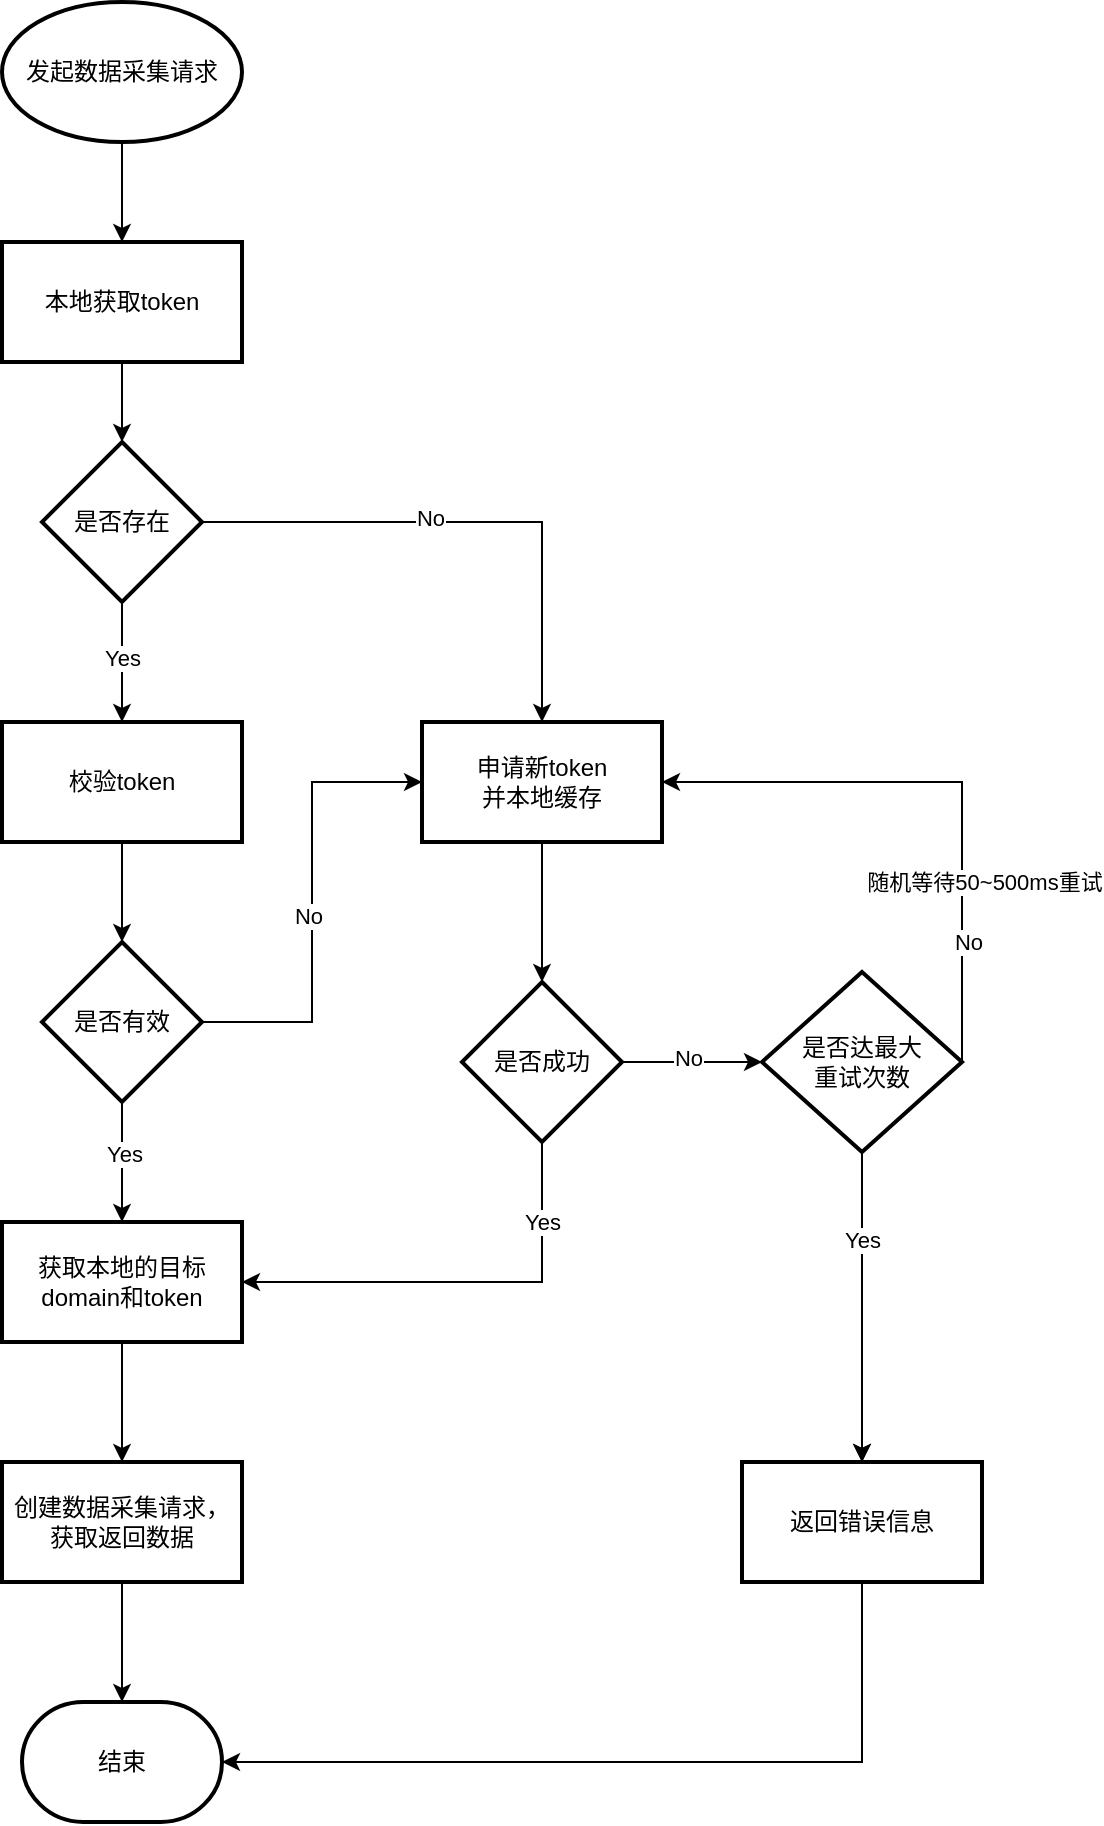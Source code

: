 <mxfile version="24.4.4" type="github">
  <diagram id="C5RBs43oDa-KdzZeNtuy" name="Page-1">
    <mxGraphModel dx="1434" dy="761" grid="1" gridSize="10" guides="1" tooltips="1" connect="1" arrows="1" fold="1" page="1" pageScale="1" pageWidth="827" pageHeight="1169" math="0" shadow="0">
      <root>
        <mxCell id="WIyWlLk6GJQsqaUBKTNV-0" />
        <mxCell id="WIyWlLk6GJQsqaUBKTNV-1" parent="WIyWlLk6GJQsqaUBKTNV-0" />
        <mxCell id="p56skrD9Vq5TKaKU2sLa-2" value="" style="edgeStyle=orthogonalEdgeStyle;rounded=0;orthogonalLoop=1;jettySize=auto;html=1;entryX=0.5;entryY=0;entryDx=0;entryDy=0;" edge="1" parent="WIyWlLk6GJQsqaUBKTNV-1" source="p56skrD9Vq5TKaKU2sLa-0" target="p56skrD9Vq5TKaKU2sLa-5">
          <mxGeometry relative="1" as="geometry">
            <mxPoint x="300" y="210" as="targetPoint" />
          </mxGeometry>
        </mxCell>
        <mxCell id="p56skrD9Vq5TKaKU2sLa-0" value="发起数据采集请求" style="strokeWidth=2;html=1;shape=mxgraph.flowchart.start_1;whiteSpace=wrap;" vertex="1" parent="WIyWlLk6GJQsqaUBKTNV-1">
          <mxGeometry x="240" y="70" width="120" height="70" as="geometry" />
        </mxCell>
        <mxCell id="p56skrD9Vq5TKaKU2sLa-10" value="" style="edgeStyle=orthogonalEdgeStyle;rounded=0;orthogonalLoop=1;jettySize=auto;html=1;" edge="1" parent="WIyWlLk6GJQsqaUBKTNV-1" source="p56skrD9Vq5TKaKU2sLa-5" target="p56skrD9Vq5TKaKU2sLa-9">
          <mxGeometry relative="1" as="geometry" />
        </mxCell>
        <mxCell id="p56skrD9Vq5TKaKU2sLa-5" value="本地获取token" style="whiteSpace=wrap;html=1;strokeWidth=2;" vertex="1" parent="WIyWlLk6GJQsqaUBKTNV-1">
          <mxGeometry x="240" y="190" width="120" height="60" as="geometry" />
        </mxCell>
        <mxCell id="p56skrD9Vq5TKaKU2sLa-14" value="" style="edgeStyle=orthogonalEdgeStyle;rounded=0;orthogonalLoop=1;jettySize=auto;html=1;" edge="1" parent="WIyWlLk6GJQsqaUBKTNV-1" source="p56skrD9Vq5TKaKU2sLa-9" target="p56skrD9Vq5TKaKU2sLa-13">
          <mxGeometry relative="1" as="geometry" />
        </mxCell>
        <mxCell id="p56skrD9Vq5TKaKU2sLa-15" value="Yes" style="edgeLabel;html=1;align=center;verticalAlign=middle;resizable=0;points=[];" vertex="1" connectable="0" parent="p56skrD9Vq5TKaKU2sLa-14">
          <mxGeometry x="-0.067" relative="1" as="geometry">
            <mxPoint as="offset" />
          </mxGeometry>
        </mxCell>
        <mxCell id="p56skrD9Vq5TKaKU2sLa-26" value="" style="edgeStyle=orthogonalEdgeStyle;rounded=0;orthogonalLoop=1;jettySize=auto;html=1;" edge="1" parent="WIyWlLk6GJQsqaUBKTNV-1" source="p56skrD9Vq5TKaKU2sLa-9" target="p56skrD9Vq5TKaKU2sLa-25">
          <mxGeometry relative="1" as="geometry" />
        </mxCell>
        <mxCell id="p56skrD9Vq5TKaKU2sLa-27" value="No" style="edgeLabel;html=1;align=center;verticalAlign=middle;resizable=0;points=[];" vertex="1" connectable="0" parent="p56skrD9Vq5TKaKU2sLa-26">
          <mxGeometry x="-0.16" y="2" relative="1" as="geometry">
            <mxPoint as="offset" />
          </mxGeometry>
        </mxCell>
        <mxCell id="p56skrD9Vq5TKaKU2sLa-9" value="是否存在" style="rhombus;whiteSpace=wrap;html=1;strokeWidth=2;" vertex="1" parent="WIyWlLk6GJQsqaUBKTNV-1">
          <mxGeometry x="260" y="290" width="80" height="80" as="geometry" />
        </mxCell>
        <mxCell id="p56skrD9Vq5TKaKU2sLa-17" value="" style="edgeStyle=orthogonalEdgeStyle;rounded=0;orthogonalLoop=1;jettySize=auto;html=1;" edge="1" parent="WIyWlLk6GJQsqaUBKTNV-1" source="p56skrD9Vq5TKaKU2sLa-13" target="p56skrD9Vq5TKaKU2sLa-16">
          <mxGeometry relative="1" as="geometry" />
        </mxCell>
        <mxCell id="p56skrD9Vq5TKaKU2sLa-13" value="校验token" style="whiteSpace=wrap;html=1;strokeWidth=2;" vertex="1" parent="WIyWlLk6GJQsqaUBKTNV-1">
          <mxGeometry x="240" y="430" width="120" height="60" as="geometry" />
        </mxCell>
        <mxCell id="p56skrD9Vq5TKaKU2sLa-19" value="" style="edgeStyle=orthogonalEdgeStyle;rounded=0;orthogonalLoop=1;jettySize=auto;html=1;" edge="1" parent="WIyWlLk6GJQsqaUBKTNV-1" source="p56skrD9Vq5TKaKU2sLa-16" target="p56skrD9Vq5TKaKU2sLa-18">
          <mxGeometry relative="1" as="geometry" />
        </mxCell>
        <mxCell id="p56skrD9Vq5TKaKU2sLa-20" value="Yes" style="edgeLabel;html=1;align=center;verticalAlign=middle;resizable=0;points=[];" vertex="1" connectable="0" parent="p56skrD9Vq5TKaKU2sLa-19">
          <mxGeometry x="-0.133" y="1" relative="1" as="geometry">
            <mxPoint as="offset" />
          </mxGeometry>
        </mxCell>
        <mxCell id="p56skrD9Vq5TKaKU2sLa-28" style="edgeStyle=orthogonalEdgeStyle;rounded=0;orthogonalLoop=1;jettySize=auto;html=1;exitX=1;exitY=0.5;exitDx=0;exitDy=0;entryX=0;entryY=0.5;entryDx=0;entryDy=0;" edge="1" parent="WIyWlLk6GJQsqaUBKTNV-1" source="p56skrD9Vq5TKaKU2sLa-16" target="p56skrD9Vq5TKaKU2sLa-25">
          <mxGeometry relative="1" as="geometry" />
        </mxCell>
        <mxCell id="p56skrD9Vq5TKaKU2sLa-29" value="No" style="edgeLabel;html=1;align=center;verticalAlign=middle;resizable=0;points=[];" vertex="1" connectable="0" parent="p56skrD9Vq5TKaKU2sLa-28">
          <mxGeometry x="-0.059" y="2" relative="1" as="geometry">
            <mxPoint as="offset" />
          </mxGeometry>
        </mxCell>
        <mxCell id="p56skrD9Vq5TKaKU2sLa-16" value="是否有效" style="rhombus;whiteSpace=wrap;html=1;strokeWidth=2;" vertex="1" parent="WIyWlLk6GJQsqaUBKTNV-1">
          <mxGeometry x="260" y="540" width="80" height="80" as="geometry" />
        </mxCell>
        <mxCell id="p56skrD9Vq5TKaKU2sLa-22" value="" style="edgeStyle=orthogonalEdgeStyle;rounded=0;orthogonalLoop=1;jettySize=auto;html=1;" edge="1" parent="WIyWlLk6GJQsqaUBKTNV-1" source="p56skrD9Vq5TKaKU2sLa-18" target="p56skrD9Vq5TKaKU2sLa-21">
          <mxGeometry relative="1" as="geometry" />
        </mxCell>
        <mxCell id="p56skrD9Vq5TKaKU2sLa-18" value="获取本地的目标domain和token" style="whiteSpace=wrap;html=1;strokeWidth=2;" vertex="1" parent="WIyWlLk6GJQsqaUBKTNV-1">
          <mxGeometry x="240" y="680" width="120" height="60" as="geometry" />
        </mxCell>
        <mxCell id="p56skrD9Vq5TKaKU2sLa-24" value="" style="edgeStyle=orthogonalEdgeStyle;rounded=0;orthogonalLoop=1;jettySize=auto;html=1;" edge="1" parent="WIyWlLk6GJQsqaUBKTNV-1" source="p56skrD9Vq5TKaKU2sLa-21" target="p56skrD9Vq5TKaKU2sLa-23">
          <mxGeometry relative="1" as="geometry" />
        </mxCell>
        <mxCell id="p56skrD9Vq5TKaKU2sLa-21" value="创建数据采集请求，获取返回数据" style="whiteSpace=wrap;html=1;strokeWidth=2;" vertex="1" parent="WIyWlLk6GJQsqaUBKTNV-1">
          <mxGeometry x="240" y="800" width="120" height="60" as="geometry" />
        </mxCell>
        <mxCell id="p56skrD9Vq5TKaKU2sLa-23" value="结束" style="strokeWidth=2;html=1;shape=mxgraph.flowchart.terminator;whiteSpace=wrap;" vertex="1" parent="WIyWlLk6GJQsqaUBKTNV-1">
          <mxGeometry x="250" y="920" width="100" height="60" as="geometry" />
        </mxCell>
        <mxCell id="p56skrD9Vq5TKaKU2sLa-32" value="" style="edgeStyle=orthogonalEdgeStyle;rounded=0;orthogonalLoop=1;jettySize=auto;html=1;" edge="1" parent="WIyWlLk6GJQsqaUBKTNV-1" source="p56skrD9Vq5TKaKU2sLa-25" target="p56skrD9Vq5TKaKU2sLa-31">
          <mxGeometry relative="1" as="geometry" />
        </mxCell>
        <mxCell id="p56skrD9Vq5TKaKU2sLa-25" value="申请新token&lt;div&gt;并本地缓存&lt;/div&gt;" style="whiteSpace=wrap;html=1;strokeWidth=2;" vertex="1" parent="WIyWlLk6GJQsqaUBKTNV-1">
          <mxGeometry x="450" y="430" width="120" height="60" as="geometry" />
        </mxCell>
        <mxCell id="p56skrD9Vq5TKaKU2sLa-34" value="" style="edgeStyle=orthogonalEdgeStyle;rounded=0;orthogonalLoop=1;jettySize=auto;html=1;entryX=1;entryY=0.5;entryDx=0;entryDy=0;exitX=0.5;exitY=1;exitDx=0;exitDy=0;" edge="1" parent="WIyWlLk6GJQsqaUBKTNV-1" source="p56skrD9Vq5TKaKU2sLa-31" target="p56skrD9Vq5TKaKU2sLa-18">
          <mxGeometry relative="1" as="geometry">
            <mxPoint x="570" y="730" as="targetPoint" />
          </mxGeometry>
        </mxCell>
        <mxCell id="p56skrD9Vq5TKaKU2sLa-35" value="Yes" style="edgeLabel;html=1;align=center;verticalAlign=middle;resizable=0;points=[];" vertex="1" connectable="0" parent="p56skrD9Vq5TKaKU2sLa-34">
          <mxGeometry x="-0.2" y="-1" relative="1" as="geometry">
            <mxPoint x="18" y="-29" as="offset" />
          </mxGeometry>
        </mxCell>
        <mxCell id="p56skrD9Vq5TKaKU2sLa-38" style="edgeStyle=orthogonalEdgeStyle;rounded=0;orthogonalLoop=1;jettySize=auto;html=1;exitX=1;exitY=0.5;exitDx=0;exitDy=0;entryX=1;entryY=0.5;entryDx=0;entryDy=0;" edge="1" parent="WIyWlLk6GJQsqaUBKTNV-1" source="p56skrD9Vq5TKaKU2sLa-42" target="p56skrD9Vq5TKaKU2sLa-25">
          <mxGeometry relative="1" as="geometry">
            <Array as="points">
              <mxPoint x="710" y="600" />
              <mxPoint x="720" y="600" />
              <mxPoint x="720" y="460" />
            </Array>
          </mxGeometry>
        </mxCell>
        <mxCell id="p56skrD9Vq5TKaKU2sLa-39" value="No" style="edgeLabel;html=1;align=center;verticalAlign=middle;resizable=0;points=[];" vertex="1" connectable="0" parent="p56skrD9Vq5TKaKU2sLa-38">
          <mxGeometry x="-0.053" y="-3" relative="1" as="geometry">
            <mxPoint y="67" as="offset" />
          </mxGeometry>
        </mxCell>
        <mxCell id="p56skrD9Vq5TKaKU2sLa-40" value="随机等待50~500ms重试" style="edgeLabel;html=1;align=center;verticalAlign=middle;resizable=0;points=[];" vertex="1" connectable="0" parent="p56skrD9Vq5TKaKU2sLa-38">
          <mxGeometry x="0.165" y="-4" relative="1" as="geometry">
            <mxPoint x="31" y="54" as="offset" />
          </mxGeometry>
        </mxCell>
        <mxCell id="p56skrD9Vq5TKaKU2sLa-43" value="" style="edgeStyle=orthogonalEdgeStyle;rounded=0;orthogonalLoop=1;jettySize=auto;html=1;" edge="1" parent="WIyWlLk6GJQsqaUBKTNV-1" source="p56skrD9Vq5TKaKU2sLa-31" target="p56skrD9Vq5TKaKU2sLa-42">
          <mxGeometry relative="1" as="geometry" />
        </mxCell>
        <mxCell id="p56skrD9Vq5TKaKU2sLa-44" value="No" style="edgeLabel;html=1;align=center;verticalAlign=middle;resizable=0;points=[];" vertex="1" connectable="0" parent="p56skrD9Vq5TKaKU2sLa-43">
          <mxGeometry x="-0.057" y="2" relative="1" as="geometry">
            <mxPoint as="offset" />
          </mxGeometry>
        </mxCell>
        <mxCell id="p56skrD9Vq5TKaKU2sLa-31" value="是否成功" style="rhombus;whiteSpace=wrap;html=1;strokeWidth=2;" vertex="1" parent="WIyWlLk6GJQsqaUBKTNV-1">
          <mxGeometry x="470" y="560" width="80" height="80" as="geometry" />
        </mxCell>
        <mxCell id="p56skrD9Vq5TKaKU2sLa-48" value="" style="edgeStyle=orthogonalEdgeStyle;rounded=0;orthogonalLoop=1;jettySize=auto;html=1;" edge="1" parent="WIyWlLk6GJQsqaUBKTNV-1" source="p56skrD9Vq5TKaKU2sLa-42" target="p56skrD9Vq5TKaKU2sLa-47">
          <mxGeometry relative="1" as="geometry" />
        </mxCell>
        <mxCell id="p56skrD9Vq5TKaKU2sLa-42" value="是否达最大&lt;div&gt;重试次数&lt;/div&gt;" style="rhombus;whiteSpace=wrap;html=1;strokeWidth=2;" vertex="1" parent="WIyWlLk6GJQsqaUBKTNV-1">
          <mxGeometry x="620" y="555" width="100" height="90" as="geometry" />
        </mxCell>
        <mxCell id="p56skrD9Vq5TKaKU2sLa-45" style="edgeStyle=orthogonalEdgeStyle;rounded=0;orthogonalLoop=1;jettySize=auto;html=1;exitX=0.5;exitY=1;exitDx=0;exitDy=0;entryX=0.5;entryY=0;entryDx=0;entryDy=0;" edge="1" parent="WIyWlLk6GJQsqaUBKTNV-1" source="p56skrD9Vq5TKaKU2sLa-42" target="p56skrD9Vq5TKaKU2sLa-47">
          <mxGeometry relative="1" as="geometry" />
        </mxCell>
        <mxCell id="p56skrD9Vq5TKaKU2sLa-46" value="Yes" style="edgeLabel;html=1;align=center;verticalAlign=middle;resizable=0;points=[];" vertex="1" connectable="0" parent="p56skrD9Vq5TKaKU2sLa-45">
          <mxGeometry x="-0.712" y="-3" relative="1" as="geometry">
            <mxPoint x="3" y="21" as="offset" />
          </mxGeometry>
        </mxCell>
        <mxCell id="p56skrD9Vq5TKaKU2sLa-47" value="返回错误信息" style="whiteSpace=wrap;html=1;strokeWidth=2;" vertex="1" parent="WIyWlLk6GJQsqaUBKTNV-1">
          <mxGeometry x="610" y="800" width="120" height="60" as="geometry" />
        </mxCell>
        <mxCell id="p56skrD9Vq5TKaKU2sLa-49" style="edgeStyle=orthogonalEdgeStyle;rounded=0;orthogonalLoop=1;jettySize=auto;html=1;exitX=0.5;exitY=1;exitDx=0;exitDy=0;entryX=1;entryY=0.5;entryDx=0;entryDy=0;entryPerimeter=0;" edge="1" parent="WIyWlLk6GJQsqaUBKTNV-1" source="p56skrD9Vq5TKaKU2sLa-47" target="p56skrD9Vq5TKaKU2sLa-23">
          <mxGeometry relative="1" as="geometry" />
        </mxCell>
      </root>
    </mxGraphModel>
  </diagram>
</mxfile>
